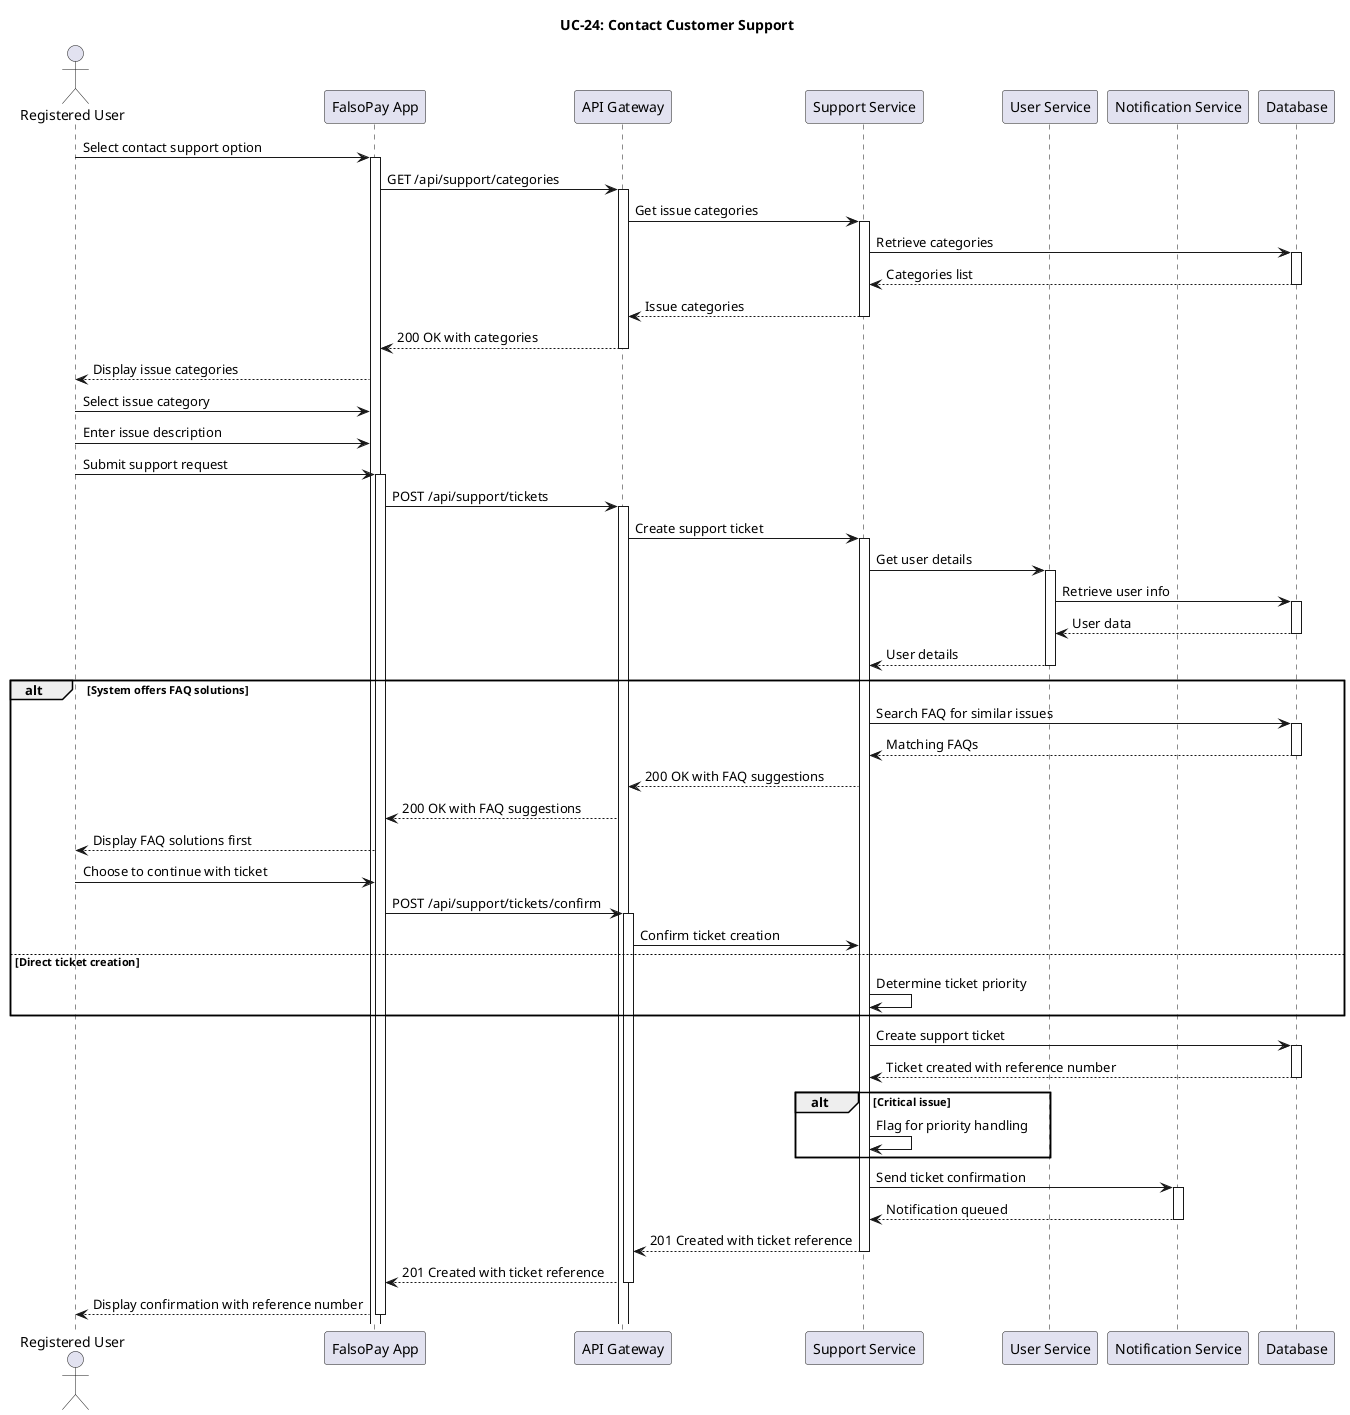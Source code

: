 @startuml UC24-ContactCustomerSupport

actor "Registered User" as User
participant "FalsoPay App" as App
participant "API Gateway" as Gateway
participant "Support Service" as SupportService
participant "User Service" as UserService
participant "Notification Service" as NotifService
participant "Database" as DB

title UC-24: Contact Customer Support

User -> App: Select contact support option
activate App

App -> Gateway: GET /api/support/categories
activate Gateway

Gateway -> SupportService: Get issue categories
activate SupportService

SupportService -> DB: Retrieve categories
activate DB
DB --> SupportService: Categories list
deactivate DB

SupportService --> Gateway: Issue categories
deactivate SupportService

Gateway --> App: 200 OK with categories
deactivate Gateway

App --> User: Display issue categories

User -> App: Select issue category
User -> App: Enter issue description
User -> App: Submit support request
activate App

App -> Gateway: POST /api/support/tickets
activate Gateway

Gateway -> SupportService: Create support ticket
activate SupportService

SupportService -> UserService: Get user details
activate UserService

UserService -> DB: Retrieve user info
activate DB
DB --> UserService: User data
deactivate DB

UserService --> SupportService: User details
deactivate UserService

alt System offers FAQ solutions
    SupportService -> DB: Search FAQ for similar issues
    activate DB
    DB --> SupportService: Matching FAQs
    deactivate DB
    
    SupportService --> Gateway: 200 OK with FAQ suggestions
    Gateway --> App: 200 OK with FAQ suggestions
    App --> User: Display FAQ solutions first
    
    User -> App: Choose to continue with ticket
    App -> Gateway: POST /api/support/tickets/confirm
    activate Gateway
    Gateway -> SupportService: Confirm ticket creation
else Direct ticket creation
    SupportService -> SupportService: Determine ticket priority
end

SupportService -> DB: Create support ticket
activate DB
DB --> SupportService: Ticket created with reference number
deactivate DB

alt Critical issue
    SupportService -> SupportService: Flag for priority handling
end

SupportService -> NotifService: Send ticket confirmation
activate NotifService
NotifService --> SupportService: Notification queued
deactivate NotifService

SupportService --> Gateway: 201 Created with ticket reference
deactivate SupportService

Gateway --> App: 201 Created with ticket reference
deactivate Gateway

App --> User: Display confirmation with reference number
deactivate App

@enduml 